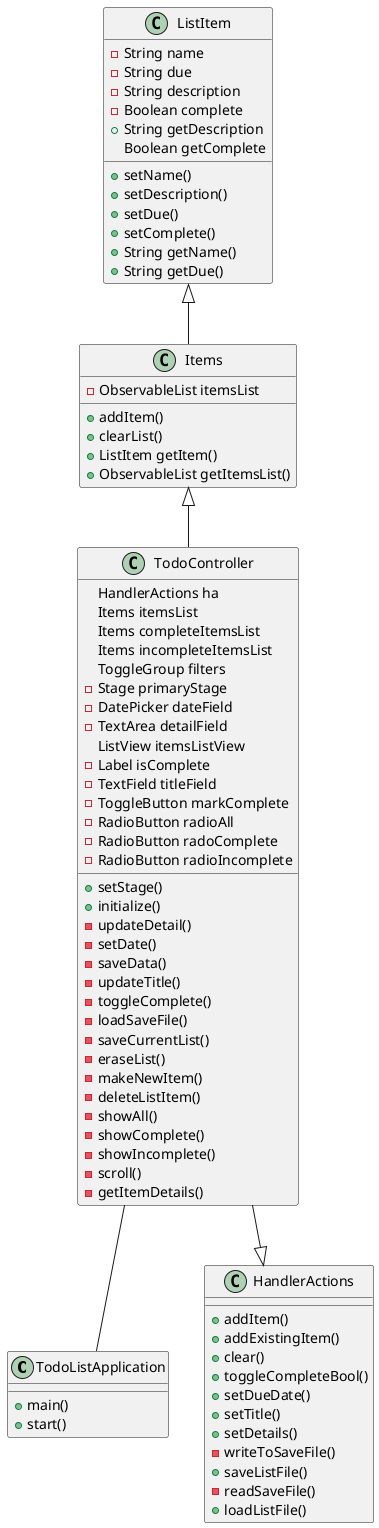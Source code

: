 @startuml
'https://plantuml.com/sequence-diagram

class TodoListApplication{
+main()
+start()
}
class TodoController{
HandlerActions ha
Items itemsList
Items completeItemsList
Items incompleteItemsList
ToggleGroup filters
-Stage primaryStage
-DatePicker dateField
-TextArea detailField
ListView itemsListView
-Label isComplete
-TextField titleField
-ToggleButton markComplete
-RadioButton radioAll
-RadioButton radoComplete
-RadioButton radioIncomplete
+setStage()
+initialize()
-updateDetail()
-setDate()
-saveData()
-updateTitle()
-toggleComplete()
-loadSaveFile()
-saveCurrentList()
-eraseList()
-makeNewItem()
-deleteListItem()
-showAll()
-showComplete()
-showIncomplete()
-scroll()
-getItemDetails()
}

class ListItem{
-String name
-String due
-String description
-Boolean complete
+setName()
+setDescription()
+setDue()
+setComplete()
+String getName()
+String getDue()
+String getDescription
Boolean getComplete
}
class Items{
-ObservableList itemsList
+addItem()
+clearList()
+ListItem getItem()
+ObservableList getItemsList()
}
class HandlerActions{
+addItem()
+addExistingItem()
+clear()
+toggleCompleteBool()
+setDueDate()
+setTitle()
+setDetails()
-writeToSaveFile()
+saveListFile()
-readSaveFile()
+loadListFile()
}

TodoController -- TodoListApplication
TodoController --|>HandlerActions
ListItem<|--Items
Items<|--TodoController

@enduml